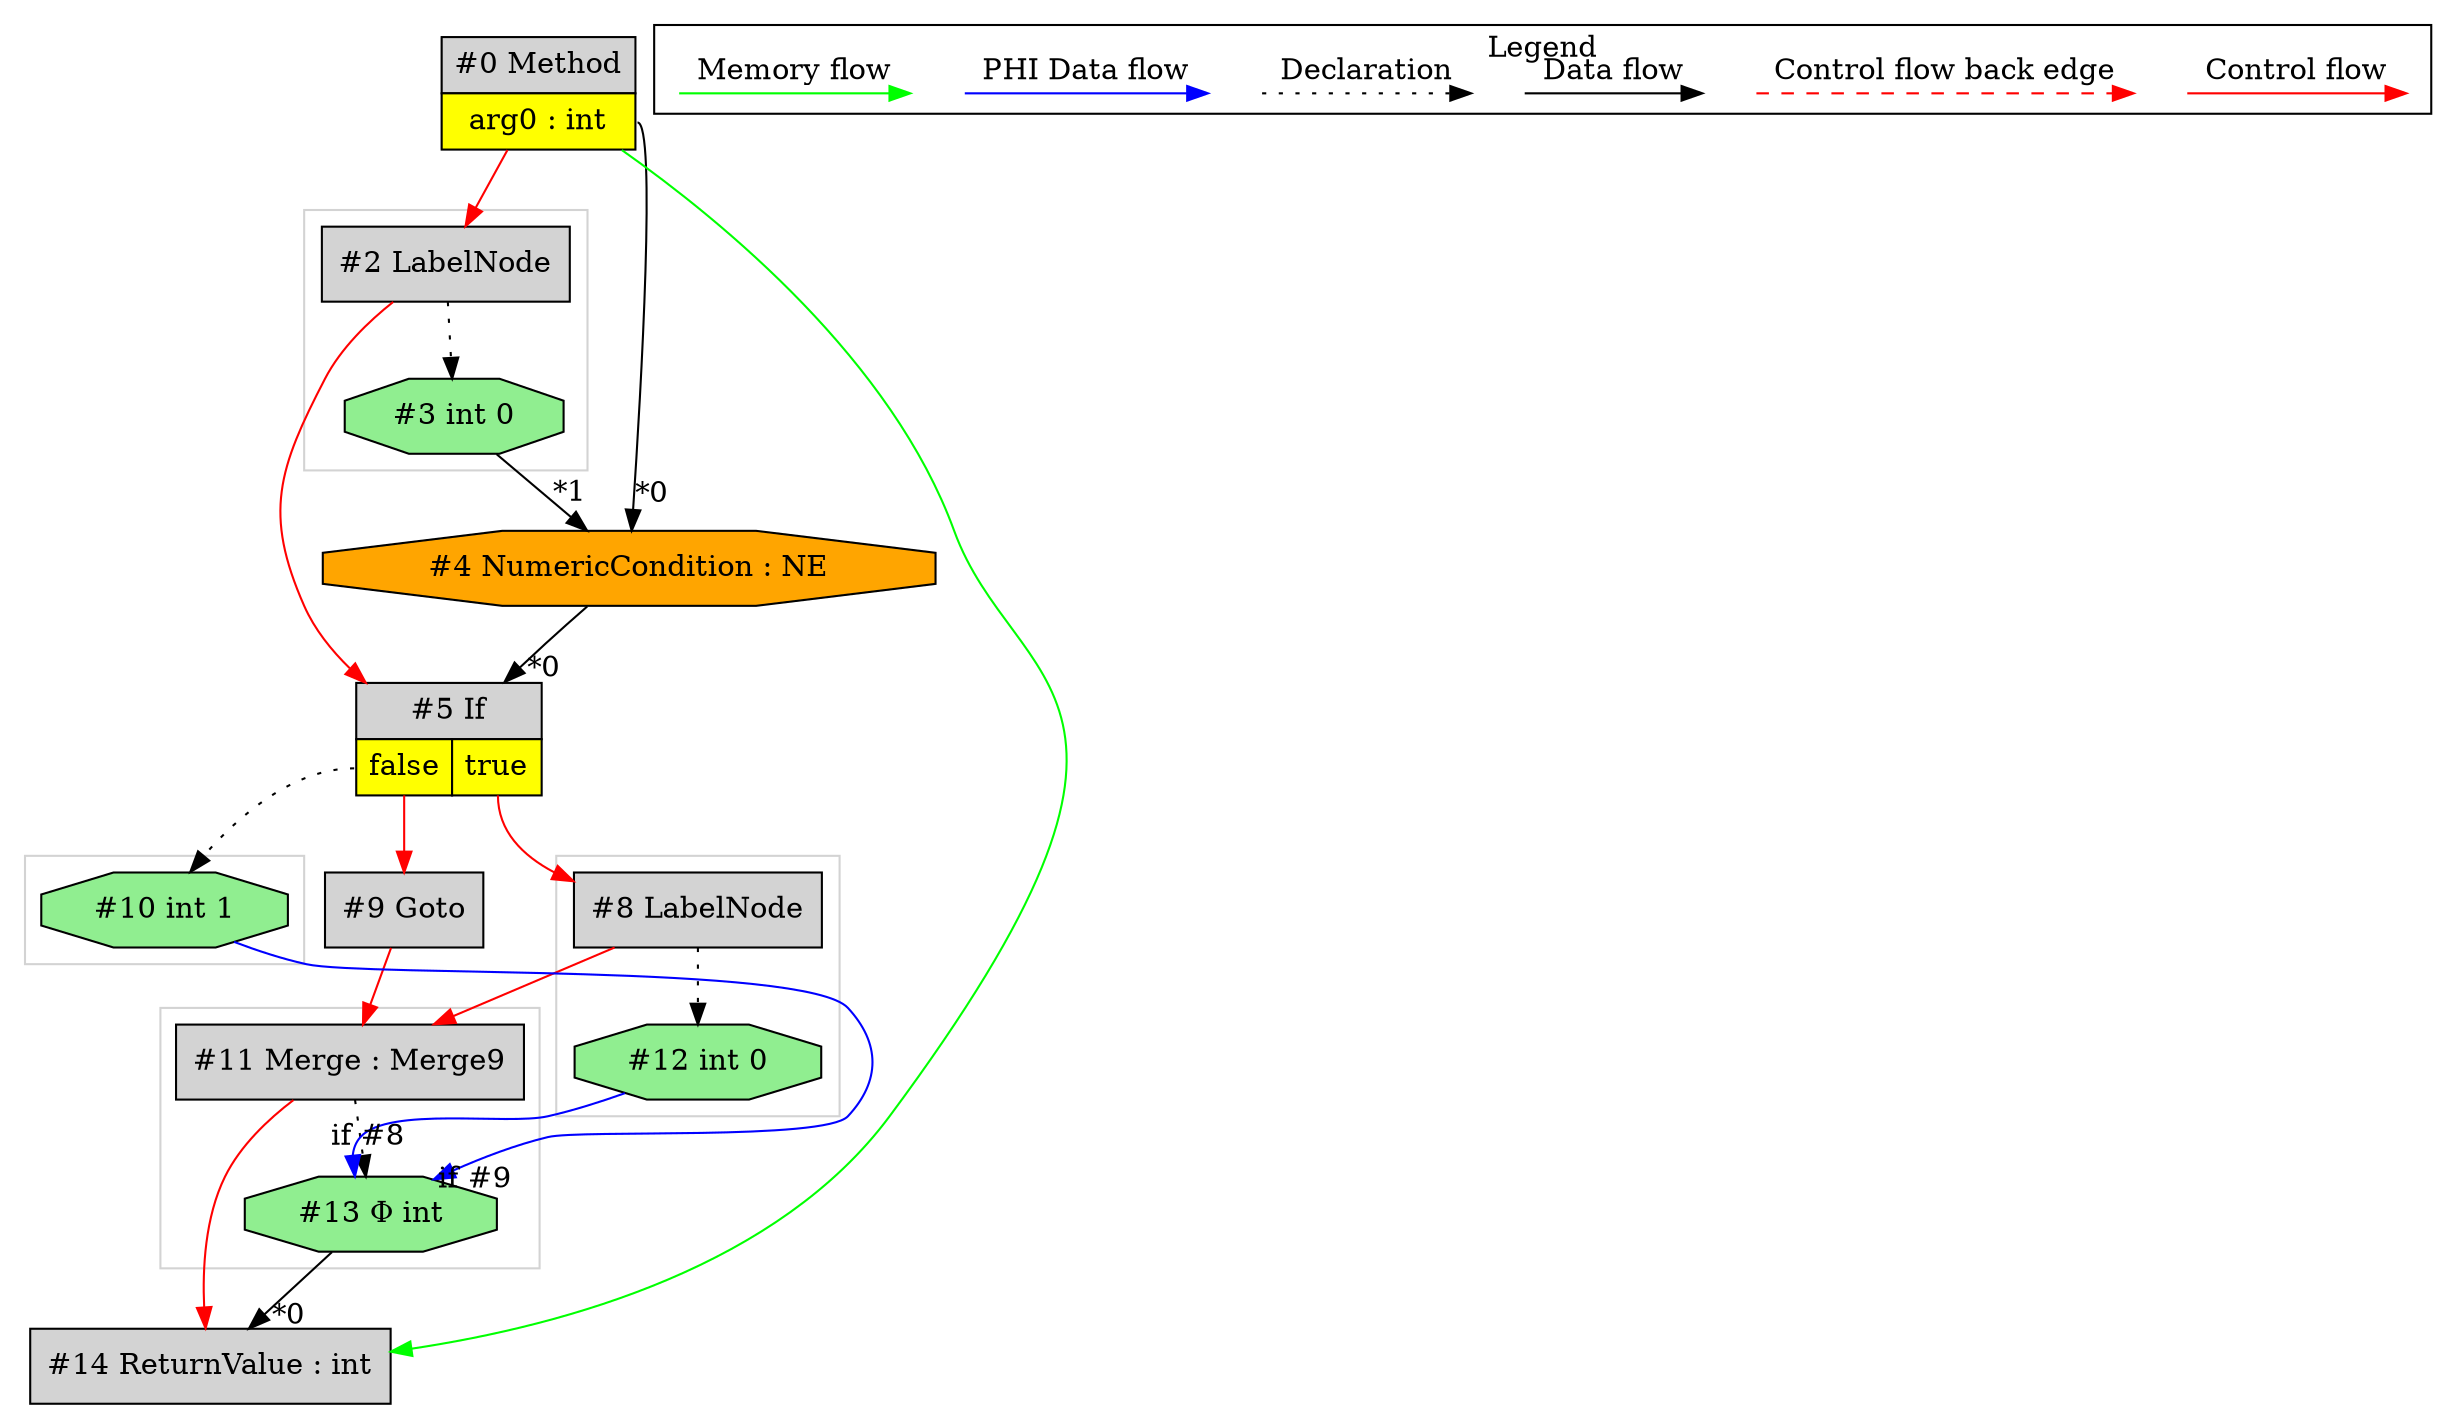 digraph {
 ordering="in";
 node0[margin="0", label=<<table border="0" cellborder="1" cellspacing="0" cellpadding="5"><tr><td colspan="1">#0 Method</td></tr><tr><td port="prj1" bgcolor="yellow">arg0 : int</td></tr></table>>,shape=none, fillcolor=lightgrey, style=filled];
 node4[label="#4 NumericCondition : NE",shape=octagon, fillcolor=orange, style=filled];
 node0:prj1 -> node4[headlabel="*0", labeldistance=2];
 node3 -> node4[headlabel="*1", labeldistance=2];
 node3[label="#3 int 0",shape=octagon, fillcolor=lightgreen, style=filled];
 node2 -> node3[style=dotted];
 node2[label="#2 LabelNode",shape=box, fillcolor=lightgrey, style=filled];
 node0 -> node2[labeldistance=2, color=red, fontcolor=red];
 node5[margin="0", label=<<table border="0" cellborder="1" cellspacing="0" cellpadding="5"><tr><td colspan="2">#5 If</td></tr><tr><td port="prj7" bgcolor="yellow">false</td><td port="prj6" bgcolor="yellow">true</td></tr></table>>,shape=none, fillcolor=lightgrey, style=filled];
 node4 -> node5[headlabel="*0", labeldistance=2];
 node2 -> node5[labeldistance=2, color=red, fontcolor=red];
 node9[label="#9 Goto",shape=box, fillcolor=lightgrey, style=filled];
 node5:prj7 -> node9[labeldistance=2, color=red, fontcolor=red];
 node11[label="#11 Merge : Merge9",shape=box, fillcolor=lightgrey, style=filled];
 node9 -> node11[labeldistance=2, color=red, fontcolor=red];
 node8 -> node11[labeldistance=2, color=red, fontcolor=red];
 node8[label="#8 LabelNode",shape=box, fillcolor=lightgrey, style=filled];
 node5:prj6 -> node8[labeldistance=2, color=red, fontcolor=red];
 node12[label="#12 int 0",shape=octagon, fillcolor=lightgreen, style=filled];
 node8 -> node12[style=dotted];
 node13[label="#13 Φ int",shape=octagon, fillcolor=lightgreen, style=filled];
 node11 -> node13[style=dotted];
 node10 -> node13[headlabel="if #9", labeldistance=2, color=blue, constraint=false];
 node12 -> node13[headlabel="if #8", labeldistance=2, color=blue, constraint=false];
 node10[label="#10 int 1",shape=octagon, fillcolor=lightgreen, style=filled];
 node5:prj7 -> node10[style=dotted];
 node14[label="#14 ReturnValue : int",shape=box, fillcolor=lightgrey, style=filled];
 node13 -> node14[headlabel="*0", labeldistance=2];
 node11 -> node14[labeldistance=2, color=red, fontcolor=red];
 node0 -> node14[labeldistance=2, color=green, constraint=false];
 subgraph cluster_0 {
  color=lightgray;
  node11;
  node13;
 }
 subgraph cluster_1 {
  color=lightgray;
  node2;
  node3;
 }
 subgraph cluster_2 {
  color=lightgray;
  node8;
  node12;
 }
 subgraph cluster_3 {
  color=lightgray;
  node10;
 }
 subgraph cluster_000 {
  label = "Legend";
  node [shape=point]
  {
   rank=same;
   c0 [style = invis];
   c1 [style = invis];
   c2 [style = invis];
   c3 [style = invis];
   d0 [style = invis];
   d1 [style = invis];
   d2 [style = invis];
   d3 [style = invis];
   d4 [style = invis];
   d5 [style = invis];
   d6 [style = invis];
   d7 [style = invis];
  }
  c0 -> c1 [label="Control flow", style=solid, color=red]
  c2 -> c3 [label="Control flow back edge", style=dashed, color=red]
  d0 -> d1 [label="Data flow"]
  d2 -> d3 [label="Declaration", style=dotted]
  d4 -> d5 [label="PHI Data flow", color=blue]
  d6 -> d7 [label="Memory flow", color=green]
 }

}
